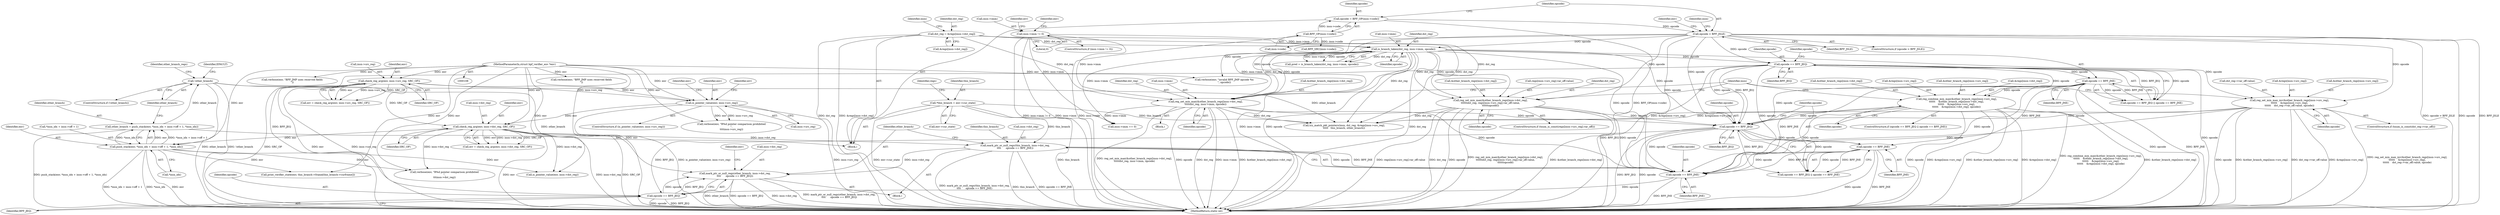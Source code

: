 digraph "0_linux_979d63d50c0c0f7bc537bf821e056cc9fe5abd38_0@pointer" {
"1000474" [label="(Call,mark_ptr_or_null_regs(other_branch, insn->dst_reg,\n\t\t\t\t      opcode == BPF_JEQ))"];
"1000291" [label="(Call,!other_branch)"];
"1000276" [label="(Call,other_branch = push_stack(env, *insn_idx + insn->off + 1, *insn_idx))"];
"1000278" [label="(Call,push_stack(env, *insn_idx + insn->off + 1, *insn_idx))"];
"1000220" [label="(Call,check_reg_arg(env, insn->dst_reg, SRC_OP))"];
"1000188" [label="(Call,is_pointer_value(env, insn->src_reg))"];
"1000177" [label="(Call,check_reg_arg(env, insn->src_reg, SRC_OP))"];
"1000109" [label="(MethodParameterIn,struct bpf_verifier_env *env)"];
"1000466" [label="(Call,mark_ptr_or_null_regs(this_branch, insn->dst_reg,\n\t\t\t\t      opcode == BPF_JNE))"];
"1000114" [label="(Call,*this_branch = env->cur_state)"];
"1000471" [label="(Call,opcode == BPF_JNE)"];
"1000249" [label="(Call,is_branch_taken(dst_reg, insn->imm, opcode))"];
"1000230" [label="(Call,dst_reg = &regs[insn->dst_reg])"];
"1000163" [label="(Call,insn->imm != 0)"];
"1000143" [label="(Call,opcode > BPF_JSLE)"];
"1000135" [label="(Call,opcode = BPF_OP(insn->code))"];
"1000137" [label="(Call,BPF_OP(insn->code))"];
"1000427" [label="(Call,reg_set_min_max(&other_branch_regs[insn->dst_reg],\n\t\t\t\t\tdst_reg, insn->imm, opcode))"];
"1000387" [label="(Call,opcode == BPF_JEQ)"];
"1000341" [label="(Call,reg_set_min_max(&other_branch_regs[insn->dst_reg],\n\t\t\t\t\t\tdst_reg, regs[insn->src_reg].var_off.value,\n\t\t\t\t\t\topcode))"];
"1000393" [label="(Call,reg_combine_min_max(&other_branch_regs[insn->src_reg],\n\t\t\t\t\t\t    &other_branch_regs[insn->dst_reg],\n\t\t\t\t\t\t    &regs[insn->src_reg],\n\t\t\t\t\t\t    &regs[insn->dst_reg], opcode))"];
"1000390" [label="(Call,opcode == BPF_JNE)"];
"1000455" [label="(Call,opcode == BPF_JEQ)"];
"1000365" [label="(Call,reg_set_min_max_inv(&other_branch_regs[insn->src_reg],\n\t\t\t\t\t\t    &regs[insn->src_reg],\n\t\t\t\t\t\t    dst_reg->var_off.value, opcode))"];
"1000458" [label="(Call,opcode == BPF_JNE)"];
"1000479" [label="(Call,opcode == BPF_JEQ)"];
"1000167" [label="(Literal,0)"];
"1000179" [label="(Call,insn->src_reg)"];
"1000169" [label="(Call,verbose(env, \"BPF_JMP uses reserved fields\n\"))"];
"1000137" [label="(Call,BPF_OP(insn->code))"];
"1000143" [label="(Call,opcode > BPF_JSLE)"];
"1000467" [label="(Identifier,this_branch)"];
"1000383" [label="(Identifier,opcode)"];
"1000156" [label="(Call,BPF_SRC(insn->code))"];
"1000366" [label="(Call,&other_branch_regs[insn->src_reg])"];
"1000220" [label="(Call,check_reg_arg(env, insn->dst_reg, SRC_OP))"];
"1000162" [label="(ControlStructure,if (insn->imm != 0))"];
"1000378" [label="(Call,dst_reg->var_off.value)"];
"1000457" [label="(Identifier,BPF_JEQ)"];
"1000187" [label="(ControlStructure,if (is_pointer_value(env, insn->src_reg)))"];
"1000230" [label="(Call,dst_reg = &regs[insn->dst_reg])"];
"1000212" [label="(Call,verbose(env, \"BPF_JMP uses reserved fields\n\"))"];
"1000400" [label="(Call,&other_branch_regs[insn->dst_reg])"];
"1000147" [label="(Call,verbose(env, \"invalid BPF_JMP opcode %x\n\", opcode))"];
"1000144" [label="(Identifier,opcode)"];
"1000406" [label="(Call,&regs[insn->src_reg])"];
"1000460" [label="(Identifier,BPF_JNE)"];
"1000348" [label="(Identifier,dst_reg)"];
"1000178" [label="(Identifier,env)"];
"1000393" [label="(Call,reg_combine_min_max(&other_branch_regs[insn->src_reg],\n\t\t\t\t\t\t    &other_branch_regs[insn->dst_reg],\n\t\t\t\t\t\t    &regs[insn->src_reg],\n\t\t\t\t\t\t    &regs[insn->dst_reg], opcode))"];
"1000280" [label="(Call,*insn_idx + insn->off + 1)"];
"1000288" [label="(Call,*insn_idx)"];
"1000242" [label="(Identifier,insn)"];
"1000391" [label="(Identifier,opcode)"];
"1000276" [label="(Call,other_branch = push_stack(env, *insn_idx + insn->off + 1, *insn_idx))"];
"1000221" [label="(Identifier,env)"];
"1000456" [label="(Identifier,opcode)"];
"1000427" [label="(Call,reg_set_min_max(&other_branch_regs[insn->dst_reg],\n\t\t\t\t\tdst_reg, insn->imm, opcode))"];
"1000175" [label="(Call,err = check_reg_arg(env, insn->src_reg, SRC_OP))"];
"1000497" [label="(Call,is_pointer_value(env, insn->dst_reg))"];
"1000194" [label="(Call,verbose(env, \"R%d pointer comparison prohibited\n\",\n\t\t\t\tinsn->src_reg))"];
"1000163" [label="(Call,insn->imm != 0)"];
"1000190" [label="(Call,insn->src_reg)"];
"1000231" [label="(Identifier,dst_reg)"];
"1000474" [label="(Call,mark_ptr_or_null_regs(other_branch, insn->dst_reg,\n\t\t\t\t      opcode == BPF_JEQ))"];
"1000468" [label="(Call,insn->dst_reg)"];
"1000247" [label="(Call,pred = is_branch_taken(dst_reg, insn->imm, opcode))"];
"1000426" [label="(Block,)"];
"1000465" [label="(Block,)"];
"1000250" [label="(Identifier,dst_reg)"];
"1000342" [label="(Call,&other_branch_regs[insn->dst_reg])"];
"1000394" [label="(Call,&other_branch_regs[insn->src_reg])"];
"1000455" [label="(Call,opcode == BPF_JEQ)"];
"1000225" [label="(Identifier,SRC_OP)"];
"1000292" [label="(Identifier,other_branch)"];
"1000349" [label="(Call,regs[insn->src_reg].var_off.value)"];
"1000466" [label="(Call,mark_ptr_or_null_regs(this_branch, insn->dst_reg,\n\t\t\t\t      opcode == BPF_JNE))"];
"1000472" [label="(Identifier,opcode)"];
"1000458" [label="(Call,opcode == BPF_JNE)"];
"1000295" [label="(Identifier,EFAULT)"];
"1000148" [label="(Identifier,env)"];
"1000232" [label="(Call,&regs[insn->dst_reg])"];
"1000138" [label="(Call,insn->code)"];
"1000145" [label="(Identifier,BPF_JSLE)"];
"1000529" [label="(MethodReturn,static int)"];
"1000475" [label="(Identifier,other_branch)"];
"1000189" [label="(Identifier,env)"];
"1000476" [label="(Call,insn->dst_reg)"];
"1000136" [label="(Identifier,opcode)"];
"1000454" [label="(Call,opcode == BPF_JEQ || opcode == BPF_JNE)"];
"1000434" [label="(Identifier,dst_reg)"];
"1000135" [label="(Call,opcode = BPF_OP(insn->code))"];
"1000412" [label="(Call,&regs[insn->dst_reg])"];
"1000444" [label="(Identifier,insn)"];
"1000418" [label="(Identifier,opcode)"];
"1000114" [label="(Call,*this_branch = env->cur_state)"];
"1000392" [label="(Identifier,BPF_JNE)"];
"1000481" [label="(Identifier,BPF_JEQ)"];
"1000109" [label="(MethodParameterIn,struct bpf_verifier_env *env)"];
"1000177" [label="(Call,check_reg_arg(env, insn->src_reg, SRC_OP))"];
"1000122" [label="(Identifier,regs)"];
"1000390" [label="(Call,opcode == BPF_JNE)"];
"1000365" [label="(Call,reg_set_min_max_inv(&other_branch_regs[insn->src_reg],\n\t\t\t\t\t\t    &regs[insn->src_reg],\n\t\t\t\t\t\t    dst_reg->var_off.value, opcode))"];
"1000479" [label="(Call,opcode == BPF_JEQ)"];
"1000372" [label="(Call,&regs[insn->src_reg])"];
"1000388" [label="(Identifier,opcode)"];
"1000290" [label="(ControlStructure,if (!other_branch))"];
"1000277" [label="(Identifier,other_branch)"];
"1000170" [label="(Identifier,env)"];
"1000503" [label="(Call,verbose(env, \"R%d pointer comparison prohibited\n\",\n\t\t\tinsn->dst_reg))"];
"1000164" [label="(Call,insn->imm)"];
"1000471" [label="(Call,opcode == BPF_JNE)"];
"1000297" [label="(Identifier,other_branch_regs)"];
"1000112" [label="(Block,)"];
"1000116" [label="(Call,env->cur_state)"];
"1000254" [label="(Identifier,opcode)"];
"1000360" [label="(ControlStructure,if (tnum_is_const(dst_reg->var_off)))"];
"1000249" [label="(Call,is_branch_taken(dst_reg, insn->imm, opcode))"];
"1000389" [label="(Identifier,BPF_JEQ)"];
"1000219" [label="(Identifier,err)"];
"1000332" [label="(ControlStructure,if (tnum_is_const(regs[insn->src_reg].var_off)))"];
"1000251" [label="(Call,insn->imm)"];
"1000115" [label="(Identifier,this_branch)"];
"1000480" [label="(Identifier,opcode)"];
"1000195" [label="(Identifier,env)"];
"1000386" [label="(Call,opcode == BPF_JEQ || opcode == BPF_JNE)"];
"1000176" [label="(Identifier,err)"];
"1000279" [label="(Identifier,env)"];
"1000358" [label="(Identifier,opcode)"];
"1000385" [label="(ControlStructure,if (opcode == BPF_JEQ || opcode == BPF_JNE))"];
"1000188" [label="(Call,is_pointer_value(env, insn->src_reg))"];
"1000222" [label="(Call,insn->dst_reg)"];
"1000158" [label="(Identifier,insn)"];
"1000438" [label="(Identifier,opcode)"];
"1000278" [label="(Call,push_stack(env, *insn_idx + insn->off + 1, *insn_idx))"];
"1000218" [label="(Call,err = check_reg_arg(env, insn->dst_reg, SRC_OP))"];
"1000435" [label="(Call,insn->imm)"];
"1000473" [label="(Identifier,BPF_JNE)"];
"1000428" [label="(Call,&other_branch_regs[insn->dst_reg])"];
"1000341" [label="(Call,reg_set_min_max(&other_branch_regs[insn->dst_reg],\n\t\t\t\t\t\tdst_reg, regs[insn->src_reg].var_off.value,\n\t\t\t\t\t\topcode))"];
"1000518" [label="(Call,print_verifier_state(env, this_branch->frame[this_branch->curframe]))"];
"1000459" [label="(Identifier,opcode)"];
"1000291" [label="(Call,!other_branch)"];
"1000515" [label="(Identifier,env)"];
"1000486" [label="(Call,try_match_pkt_pointers(insn, dst_reg, &regs[insn->src_reg],\n\t\t\t\t\t   this_branch, other_branch))"];
"1000387" [label="(Call,opcode == BPF_JEQ)"];
"1000142" [label="(ControlStructure,if (opcode > BPF_JSLE))"];
"1000182" [label="(Identifier,SRC_OP)"];
"1000448" [label="(Call,insn->imm == 0)"];
"1000474" -> "1000465"  [label="AST: "];
"1000474" -> "1000479"  [label="CFG: "];
"1000475" -> "1000474"  [label="AST: "];
"1000476" -> "1000474"  [label="AST: "];
"1000479" -> "1000474"  [label="AST: "];
"1000515" -> "1000474"  [label="CFG: "];
"1000474" -> "1000529"  [label="DDG: insn->dst_reg"];
"1000474" -> "1000529"  [label="DDG: mark_ptr_or_null_regs(other_branch, insn->dst_reg,\n\t\t\t\t      opcode == BPF_JEQ)"];
"1000474" -> "1000529"  [label="DDG: opcode == BPF_JEQ"];
"1000474" -> "1000529"  [label="DDG: other_branch"];
"1000291" -> "1000474"  [label="DDG: other_branch"];
"1000466" -> "1000474"  [label="DDG: insn->dst_reg"];
"1000479" -> "1000474"  [label="DDG: opcode"];
"1000479" -> "1000474"  [label="DDG: BPF_JEQ"];
"1000291" -> "1000290"  [label="AST: "];
"1000291" -> "1000292"  [label="CFG: "];
"1000292" -> "1000291"  [label="AST: "];
"1000295" -> "1000291"  [label="CFG: "];
"1000297" -> "1000291"  [label="CFG: "];
"1000291" -> "1000529"  [label="DDG: !other_branch"];
"1000291" -> "1000529"  [label="DDG: other_branch"];
"1000276" -> "1000291"  [label="DDG: other_branch"];
"1000291" -> "1000486"  [label="DDG: other_branch"];
"1000276" -> "1000112"  [label="AST: "];
"1000276" -> "1000278"  [label="CFG: "];
"1000277" -> "1000276"  [label="AST: "];
"1000278" -> "1000276"  [label="AST: "];
"1000292" -> "1000276"  [label="CFG: "];
"1000276" -> "1000529"  [label="DDG: push_stack(env, *insn_idx + insn->off + 1, *insn_idx)"];
"1000278" -> "1000276"  [label="DDG: env"];
"1000278" -> "1000276"  [label="DDG: *insn_idx + insn->off + 1"];
"1000278" -> "1000276"  [label="DDG: *insn_idx"];
"1000278" -> "1000288"  [label="CFG: "];
"1000279" -> "1000278"  [label="AST: "];
"1000280" -> "1000278"  [label="AST: "];
"1000288" -> "1000278"  [label="AST: "];
"1000278" -> "1000529"  [label="DDG: *insn_idx + insn->off + 1"];
"1000278" -> "1000529"  [label="DDG: *insn_idx"];
"1000278" -> "1000529"  [label="DDG: env"];
"1000220" -> "1000278"  [label="DDG: env"];
"1000109" -> "1000278"  [label="DDG: env"];
"1000278" -> "1000497"  [label="DDG: env"];
"1000278" -> "1000503"  [label="DDG: env"];
"1000278" -> "1000518"  [label="DDG: env"];
"1000220" -> "1000218"  [label="AST: "];
"1000220" -> "1000225"  [label="CFG: "];
"1000221" -> "1000220"  [label="AST: "];
"1000222" -> "1000220"  [label="AST: "];
"1000225" -> "1000220"  [label="AST: "];
"1000218" -> "1000220"  [label="CFG: "];
"1000220" -> "1000529"  [label="DDG: SRC_OP"];
"1000220" -> "1000529"  [label="DDG: env"];
"1000220" -> "1000529"  [label="DDG: insn->dst_reg"];
"1000220" -> "1000218"  [label="DDG: env"];
"1000220" -> "1000218"  [label="DDG: insn->dst_reg"];
"1000220" -> "1000218"  [label="DDG: SRC_OP"];
"1000188" -> "1000220"  [label="DDG: env"];
"1000109" -> "1000220"  [label="DDG: env"];
"1000177" -> "1000220"  [label="DDG: SRC_OP"];
"1000220" -> "1000466"  [label="DDG: insn->dst_reg"];
"1000220" -> "1000497"  [label="DDG: insn->dst_reg"];
"1000220" -> "1000503"  [label="DDG: insn->dst_reg"];
"1000188" -> "1000187"  [label="AST: "];
"1000188" -> "1000190"  [label="CFG: "];
"1000189" -> "1000188"  [label="AST: "];
"1000190" -> "1000188"  [label="AST: "];
"1000195" -> "1000188"  [label="CFG: "];
"1000219" -> "1000188"  [label="CFG: "];
"1000188" -> "1000529"  [label="DDG: is_pointer_value(env, insn->src_reg)"];
"1000188" -> "1000529"  [label="DDG: insn->src_reg"];
"1000177" -> "1000188"  [label="DDG: env"];
"1000177" -> "1000188"  [label="DDG: insn->src_reg"];
"1000109" -> "1000188"  [label="DDG: env"];
"1000188" -> "1000194"  [label="DDG: env"];
"1000188" -> "1000194"  [label="DDG: insn->src_reg"];
"1000177" -> "1000175"  [label="AST: "];
"1000177" -> "1000182"  [label="CFG: "];
"1000178" -> "1000177"  [label="AST: "];
"1000179" -> "1000177"  [label="AST: "];
"1000182" -> "1000177"  [label="AST: "];
"1000175" -> "1000177"  [label="CFG: "];
"1000177" -> "1000529"  [label="DDG: SRC_OP"];
"1000177" -> "1000529"  [label="DDG: env"];
"1000177" -> "1000529"  [label="DDG: insn->src_reg"];
"1000177" -> "1000175"  [label="DDG: env"];
"1000177" -> "1000175"  [label="DDG: insn->src_reg"];
"1000177" -> "1000175"  [label="DDG: SRC_OP"];
"1000109" -> "1000177"  [label="DDG: env"];
"1000109" -> "1000108"  [label="AST: "];
"1000109" -> "1000529"  [label="DDG: env"];
"1000109" -> "1000147"  [label="DDG: env"];
"1000109" -> "1000169"  [label="DDG: env"];
"1000109" -> "1000194"  [label="DDG: env"];
"1000109" -> "1000212"  [label="DDG: env"];
"1000109" -> "1000497"  [label="DDG: env"];
"1000109" -> "1000503"  [label="DDG: env"];
"1000109" -> "1000518"  [label="DDG: env"];
"1000466" -> "1000465"  [label="AST: "];
"1000466" -> "1000471"  [label="CFG: "];
"1000467" -> "1000466"  [label="AST: "];
"1000468" -> "1000466"  [label="AST: "];
"1000471" -> "1000466"  [label="AST: "];
"1000475" -> "1000466"  [label="CFG: "];
"1000466" -> "1000529"  [label="DDG: this_branch"];
"1000466" -> "1000529"  [label="DDG: opcode == BPF_JNE"];
"1000466" -> "1000529"  [label="DDG: mark_ptr_or_null_regs(this_branch, insn->dst_reg,\n\t\t\t\t      opcode == BPF_JNE)"];
"1000114" -> "1000466"  [label="DDG: this_branch"];
"1000471" -> "1000466"  [label="DDG: opcode"];
"1000471" -> "1000466"  [label="DDG: BPF_JNE"];
"1000114" -> "1000112"  [label="AST: "];
"1000114" -> "1000116"  [label="CFG: "];
"1000115" -> "1000114"  [label="AST: "];
"1000116" -> "1000114"  [label="AST: "];
"1000122" -> "1000114"  [label="CFG: "];
"1000114" -> "1000529"  [label="DDG: this_branch"];
"1000114" -> "1000529"  [label="DDG: env->cur_state"];
"1000114" -> "1000486"  [label="DDG: this_branch"];
"1000471" -> "1000473"  [label="CFG: "];
"1000472" -> "1000471"  [label="AST: "];
"1000473" -> "1000471"  [label="AST: "];
"1000471" -> "1000529"  [label="DDG: BPF_JNE"];
"1000249" -> "1000471"  [label="DDG: opcode"];
"1000427" -> "1000471"  [label="DDG: opcode"];
"1000143" -> "1000471"  [label="DDG: opcode"];
"1000387" -> "1000471"  [label="DDG: opcode"];
"1000341" -> "1000471"  [label="DDG: opcode"];
"1000393" -> "1000471"  [label="DDG: opcode"];
"1000390" -> "1000471"  [label="DDG: opcode"];
"1000390" -> "1000471"  [label="DDG: BPF_JNE"];
"1000455" -> "1000471"  [label="DDG: opcode"];
"1000365" -> "1000471"  [label="DDG: opcode"];
"1000458" -> "1000471"  [label="DDG: opcode"];
"1000458" -> "1000471"  [label="DDG: BPF_JNE"];
"1000471" -> "1000479"  [label="DDG: opcode"];
"1000249" -> "1000247"  [label="AST: "];
"1000249" -> "1000254"  [label="CFG: "];
"1000250" -> "1000249"  [label="AST: "];
"1000251" -> "1000249"  [label="AST: "];
"1000254" -> "1000249"  [label="AST: "];
"1000247" -> "1000249"  [label="CFG: "];
"1000249" -> "1000529"  [label="DDG: insn->imm"];
"1000249" -> "1000529"  [label="DDG: opcode"];
"1000249" -> "1000529"  [label="DDG: dst_reg"];
"1000249" -> "1000247"  [label="DDG: dst_reg"];
"1000249" -> "1000247"  [label="DDG: insn->imm"];
"1000249" -> "1000247"  [label="DDG: opcode"];
"1000230" -> "1000249"  [label="DDG: dst_reg"];
"1000163" -> "1000249"  [label="DDG: insn->imm"];
"1000143" -> "1000249"  [label="DDG: opcode"];
"1000249" -> "1000341"  [label="DDG: dst_reg"];
"1000249" -> "1000341"  [label="DDG: opcode"];
"1000249" -> "1000365"  [label="DDG: opcode"];
"1000249" -> "1000387"  [label="DDG: opcode"];
"1000249" -> "1000427"  [label="DDG: dst_reg"];
"1000249" -> "1000427"  [label="DDG: insn->imm"];
"1000249" -> "1000427"  [label="DDG: opcode"];
"1000249" -> "1000448"  [label="DDG: insn->imm"];
"1000249" -> "1000455"  [label="DDG: opcode"];
"1000249" -> "1000486"  [label="DDG: dst_reg"];
"1000230" -> "1000112"  [label="AST: "];
"1000230" -> "1000232"  [label="CFG: "];
"1000231" -> "1000230"  [label="AST: "];
"1000232" -> "1000230"  [label="AST: "];
"1000242" -> "1000230"  [label="CFG: "];
"1000230" -> "1000529"  [label="DDG: dst_reg"];
"1000230" -> "1000529"  [label="DDG: &regs[insn->dst_reg]"];
"1000230" -> "1000341"  [label="DDG: dst_reg"];
"1000230" -> "1000427"  [label="DDG: dst_reg"];
"1000230" -> "1000486"  [label="DDG: dst_reg"];
"1000163" -> "1000162"  [label="AST: "];
"1000163" -> "1000167"  [label="CFG: "];
"1000164" -> "1000163"  [label="AST: "];
"1000167" -> "1000163"  [label="AST: "];
"1000170" -> "1000163"  [label="CFG: "];
"1000176" -> "1000163"  [label="CFG: "];
"1000163" -> "1000529"  [label="DDG: insn->imm"];
"1000163" -> "1000529"  [label="DDG: insn->imm != 0"];
"1000163" -> "1000427"  [label="DDG: insn->imm"];
"1000163" -> "1000448"  [label="DDG: insn->imm"];
"1000143" -> "1000142"  [label="AST: "];
"1000143" -> "1000145"  [label="CFG: "];
"1000144" -> "1000143"  [label="AST: "];
"1000145" -> "1000143"  [label="AST: "];
"1000148" -> "1000143"  [label="CFG: "];
"1000158" -> "1000143"  [label="CFG: "];
"1000143" -> "1000529"  [label="DDG: opcode"];
"1000143" -> "1000529"  [label="DDG: BPF_JSLE"];
"1000143" -> "1000529"  [label="DDG: opcode > BPF_JSLE"];
"1000135" -> "1000143"  [label="DDG: opcode"];
"1000143" -> "1000147"  [label="DDG: opcode"];
"1000143" -> "1000341"  [label="DDG: opcode"];
"1000143" -> "1000365"  [label="DDG: opcode"];
"1000143" -> "1000387"  [label="DDG: opcode"];
"1000143" -> "1000427"  [label="DDG: opcode"];
"1000143" -> "1000455"  [label="DDG: opcode"];
"1000135" -> "1000112"  [label="AST: "];
"1000135" -> "1000137"  [label="CFG: "];
"1000136" -> "1000135"  [label="AST: "];
"1000137" -> "1000135"  [label="AST: "];
"1000144" -> "1000135"  [label="CFG: "];
"1000135" -> "1000529"  [label="DDG: BPF_OP(insn->code)"];
"1000137" -> "1000135"  [label="DDG: insn->code"];
"1000137" -> "1000138"  [label="CFG: "];
"1000138" -> "1000137"  [label="AST: "];
"1000137" -> "1000529"  [label="DDG: insn->code"];
"1000137" -> "1000156"  [label="DDG: insn->code"];
"1000427" -> "1000426"  [label="AST: "];
"1000427" -> "1000438"  [label="CFG: "];
"1000428" -> "1000427"  [label="AST: "];
"1000434" -> "1000427"  [label="AST: "];
"1000435" -> "1000427"  [label="AST: "];
"1000438" -> "1000427"  [label="AST: "];
"1000444" -> "1000427"  [label="CFG: "];
"1000427" -> "1000529"  [label="DDG: &other_branch_regs[insn->dst_reg]"];
"1000427" -> "1000529"  [label="DDG: reg_set_min_max(&other_branch_regs[insn->dst_reg],\n\t\t\t\t\tdst_reg, insn->imm, opcode)"];
"1000427" -> "1000529"  [label="DDG: opcode"];
"1000427" -> "1000529"  [label="DDG: dst_reg"];
"1000427" -> "1000529"  [label="DDG: insn->imm"];
"1000427" -> "1000448"  [label="DDG: insn->imm"];
"1000427" -> "1000455"  [label="DDG: opcode"];
"1000427" -> "1000486"  [label="DDG: dst_reg"];
"1000387" -> "1000386"  [label="AST: "];
"1000387" -> "1000389"  [label="CFG: "];
"1000388" -> "1000387"  [label="AST: "];
"1000389" -> "1000387"  [label="AST: "];
"1000391" -> "1000387"  [label="CFG: "];
"1000386" -> "1000387"  [label="CFG: "];
"1000387" -> "1000529"  [label="DDG: BPF_JEQ"];
"1000387" -> "1000529"  [label="DDG: opcode"];
"1000387" -> "1000386"  [label="DDG: opcode"];
"1000387" -> "1000386"  [label="DDG: BPF_JEQ"];
"1000387" -> "1000390"  [label="DDG: opcode"];
"1000387" -> "1000393"  [label="DDG: opcode"];
"1000387" -> "1000455"  [label="DDG: opcode"];
"1000387" -> "1000455"  [label="DDG: BPF_JEQ"];
"1000387" -> "1000479"  [label="DDG: BPF_JEQ"];
"1000341" -> "1000332"  [label="AST: "];
"1000341" -> "1000358"  [label="CFG: "];
"1000342" -> "1000341"  [label="AST: "];
"1000348" -> "1000341"  [label="AST: "];
"1000349" -> "1000341"  [label="AST: "];
"1000358" -> "1000341"  [label="AST: "];
"1000444" -> "1000341"  [label="CFG: "];
"1000341" -> "1000529"  [label="DDG: regs[insn->src_reg].var_off.value"];
"1000341" -> "1000529"  [label="DDG: dst_reg"];
"1000341" -> "1000529"  [label="DDG: opcode"];
"1000341" -> "1000529"  [label="DDG: &other_branch_regs[insn->dst_reg]"];
"1000341" -> "1000529"  [label="DDG: reg_set_min_max(&other_branch_regs[insn->dst_reg],\n\t\t\t\t\t\tdst_reg, regs[insn->src_reg].var_off.value,\n\t\t\t\t\t\topcode)"];
"1000341" -> "1000455"  [label="DDG: opcode"];
"1000341" -> "1000486"  [label="DDG: dst_reg"];
"1000393" -> "1000385"  [label="AST: "];
"1000393" -> "1000418"  [label="CFG: "];
"1000394" -> "1000393"  [label="AST: "];
"1000400" -> "1000393"  [label="AST: "];
"1000406" -> "1000393"  [label="AST: "];
"1000412" -> "1000393"  [label="AST: "];
"1000418" -> "1000393"  [label="AST: "];
"1000444" -> "1000393"  [label="CFG: "];
"1000393" -> "1000529"  [label="DDG: &other_branch_regs[insn->src_reg]"];
"1000393" -> "1000529"  [label="DDG: &regs[insn->dst_reg]"];
"1000393" -> "1000529"  [label="DDG: reg_combine_min_max(&other_branch_regs[insn->src_reg],\n\t\t\t\t\t\t    &other_branch_regs[insn->dst_reg],\n\t\t\t\t\t\t    &regs[insn->src_reg],\n\t\t\t\t\t\t    &regs[insn->dst_reg], opcode)"];
"1000393" -> "1000529"  [label="DDG: &other_branch_regs[insn->dst_reg]"];
"1000393" -> "1000529"  [label="DDG: opcode"];
"1000393" -> "1000529"  [label="DDG: &regs[insn->src_reg]"];
"1000390" -> "1000393"  [label="DDG: opcode"];
"1000393" -> "1000455"  [label="DDG: opcode"];
"1000393" -> "1000486"  [label="DDG: &regs[insn->src_reg]"];
"1000390" -> "1000386"  [label="AST: "];
"1000390" -> "1000392"  [label="CFG: "];
"1000391" -> "1000390"  [label="AST: "];
"1000392" -> "1000390"  [label="AST: "];
"1000386" -> "1000390"  [label="CFG: "];
"1000390" -> "1000529"  [label="DDG: BPF_JNE"];
"1000390" -> "1000529"  [label="DDG: opcode"];
"1000390" -> "1000386"  [label="DDG: opcode"];
"1000390" -> "1000386"  [label="DDG: BPF_JNE"];
"1000390" -> "1000455"  [label="DDG: opcode"];
"1000390" -> "1000458"  [label="DDG: BPF_JNE"];
"1000455" -> "1000454"  [label="AST: "];
"1000455" -> "1000457"  [label="CFG: "];
"1000456" -> "1000455"  [label="AST: "];
"1000457" -> "1000455"  [label="AST: "];
"1000459" -> "1000455"  [label="CFG: "];
"1000454" -> "1000455"  [label="CFG: "];
"1000455" -> "1000529"  [label="DDG: BPF_JEQ"];
"1000455" -> "1000529"  [label="DDG: opcode"];
"1000455" -> "1000454"  [label="DDG: opcode"];
"1000455" -> "1000454"  [label="DDG: BPF_JEQ"];
"1000365" -> "1000455"  [label="DDG: opcode"];
"1000455" -> "1000458"  [label="DDG: opcode"];
"1000455" -> "1000479"  [label="DDG: BPF_JEQ"];
"1000365" -> "1000360"  [label="AST: "];
"1000365" -> "1000383"  [label="CFG: "];
"1000366" -> "1000365"  [label="AST: "];
"1000372" -> "1000365"  [label="AST: "];
"1000378" -> "1000365"  [label="AST: "];
"1000383" -> "1000365"  [label="AST: "];
"1000444" -> "1000365"  [label="CFG: "];
"1000365" -> "1000529"  [label="DDG: reg_set_min_max_inv(&other_branch_regs[insn->src_reg],\n\t\t\t\t\t\t    &regs[insn->src_reg],\n\t\t\t\t\t\t    dst_reg->var_off.value, opcode)"];
"1000365" -> "1000529"  [label="DDG: opcode"];
"1000365" -> "1000529"  [label="DDG: &other_branch_regs[insn->src_reg]"];
"1000365" -> "1000529"  [label="DDG: dst_reg->var_off.value"];
"1000365" -> "1000529"  [label="DDG: &regs[insn->src_reg]"];
"1000365" -> "1000486"  [label="DDG: &regs[insn->src_reg]"];
"1000458" -> "1000454"  [label="AST: "];
"1000458" -> "1000460"  [label="CFG: "];
"1000459" -> "1000458"  [label="AST: "];
"1000460" -> "1000458"  [label="AST: "];
"1000454" -> "1000458"  [label="CFG: "];
"1000458" -> "1000529"  [label="DDG: BPF_JNE"];
"1000458" -> "1000529"  [label="DDG: opcode"];
"1000458" -> "1000454"  [label="DDG: opcode"];
"1000458" -> "1000454"  [label="DDG: BPF_JNE"];
"1000479" -> "1000481"  [label="CFG: "];
"1000480" -> "1000479"  [label="AST: "];
"1000481" -> "1000479"  [label="AST: "];
"1000479" -> "1000529"  [label="DDG: opcode"];
"1000479" -> "1000529"  [label="DDG: BPF_JEQ"];
}
